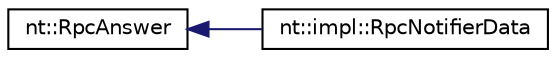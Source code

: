 digraph "Graphical Class Hierarchy"
{
  edge [fontname="Helvetica",fontsize="10",labelfontname="Helvetica",labelfontsize="10"];
  node [fontname="Helvetica",fontsize="10",shape=record];
  rankdir="LR";
  Node1 [label="nt::RpcAnswer",height=0.2,width=0.4,color="black", fillcolor="white", style="filled",URL="$classnt_1_1RpcAnswer.html",tooltip="NetworkTables Remote Procedure Call (Server Side) "];
  Node1 -> Node2 [dir="back",color="midnightblue",fontsize="10",style="solid",fontname="Helvetica"];
  Node2 [label="nt::impl::RpcNotifierData",height=0.2,width=0.4,color="black", fillcolor="white", style="filled",URL="$structnt_1_1impl_1_1RpcNotifierData.html"];
}
